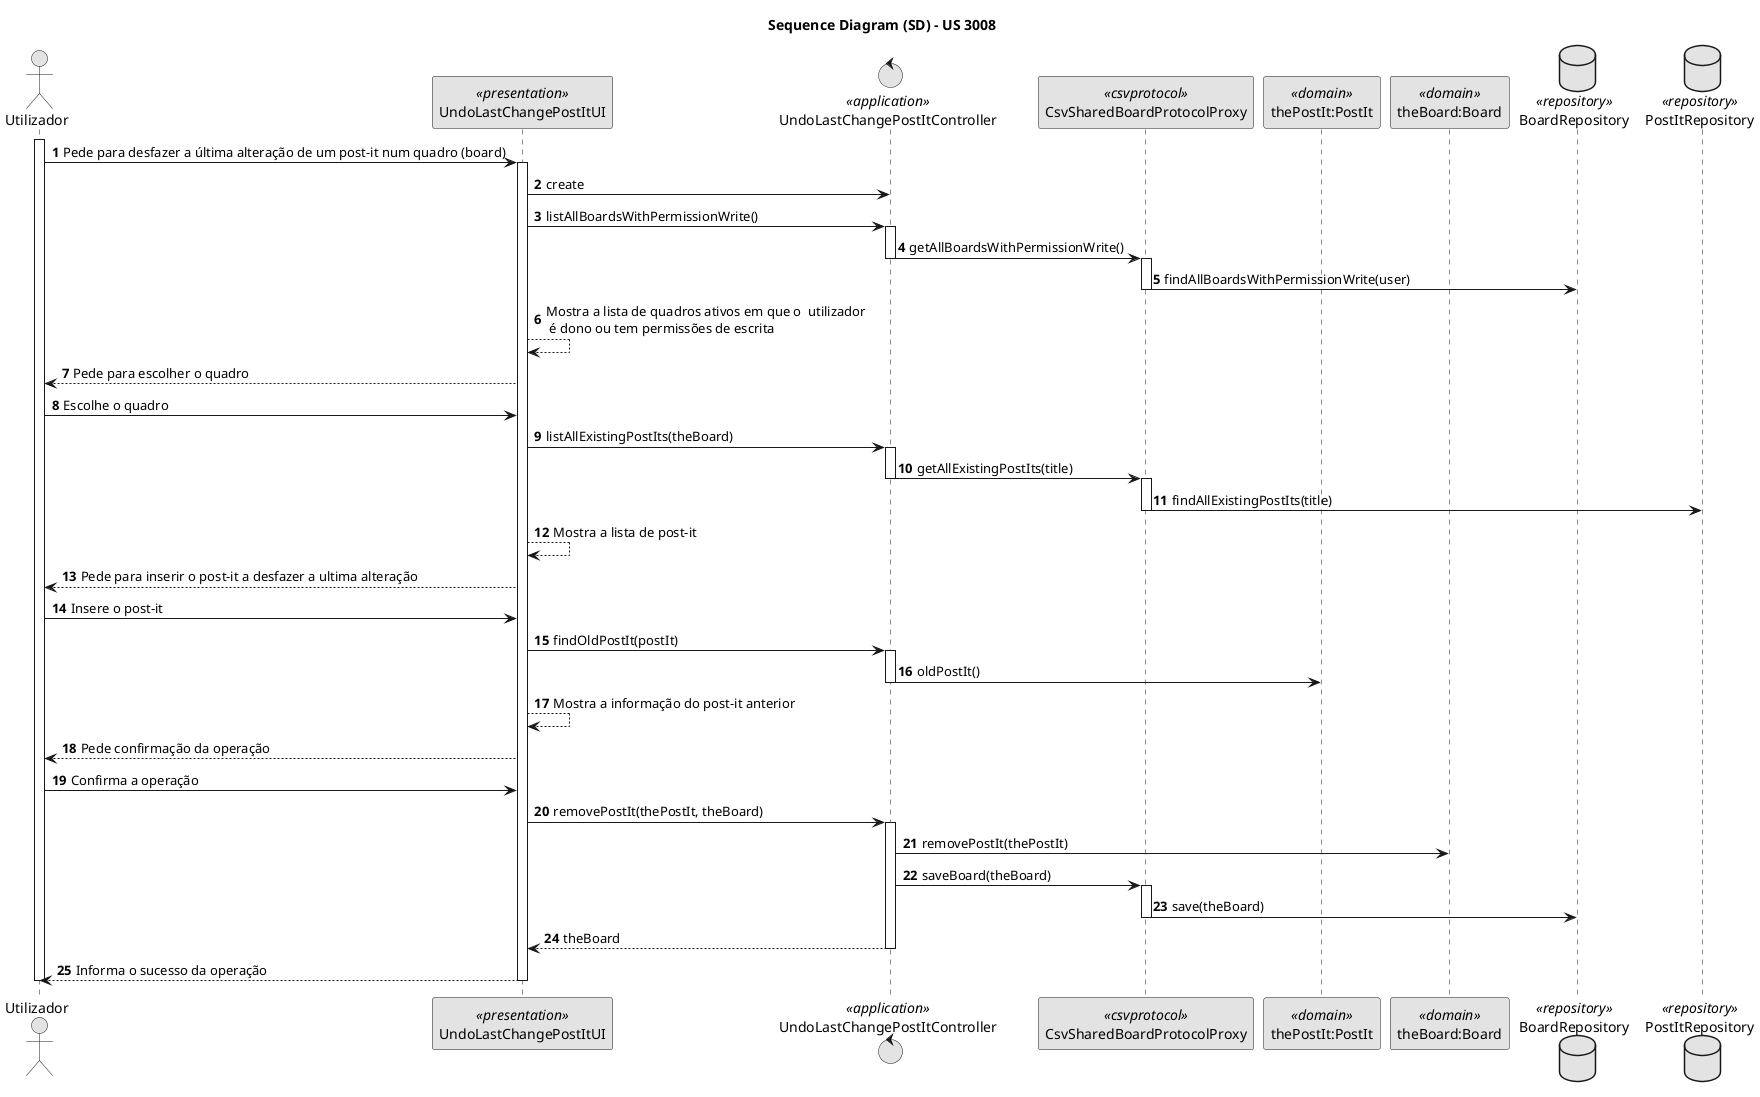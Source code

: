 @startuml
skinparam monochrome true
skinparam packageStyle rectangle
skinparam shadowing false

title Sequence Diagram (SD) - US 3008
autonumber

actor Utilizador as Actor
participant UndoLastChangePostItUI as UI <<presentation>>
control UndoLastChangePostItController as Controller <<application>>
participant CsvSharedBoardProtocolProxy as Proxy <<csvprotocol>>
participant "thePostIt:PostIt" as PostItDomain <<domain>>
participant "theBoard:Board" as BoardDomain <<domain>>
database BoardRepository as BoardRepository <<repository>>
database PostItRepository as PostItRepository <<repository>>

activate Actor
    Actor -> UI : Pede para desfazer a última alteração de um post-it num quadro (board)
    activate UI
        UI -> Controller : create
        UI -> Controller : listAllBoardsWithPermissionWrite()

        activate Controller
            Controller -> Proxy : getAllBoardsWithPermissionWrite()
        deactivate Controller
        activate Proxy
            Proxy -> BoardRepository : findAllBoardsWithPermissionWrite(user)
        deactivate Proxy

    UI --> UI : Mostra a lista de quadros ativos em que o  utilizador \n é dono ou tem permissões de escrita

    UI --> Actor : Pede para escolher o quadro

    Actor -> UI : Escolhe o quadro

        deactivate Controller

        UI -> Controller : listAllExistingPostIts(theBoard)
        activate Controller
            Controller -> Proxy : getAllExistingPostIts(title)
        deactivate Controller
        activate Proxy
            Proxy -> PostItRepository : findAllExistingPostIts(title)
        deactivate Proxy

    UI --> UI : Mostra a lista de post-it

    UI --> Actor : Pede para inserir o post-it a desfazer a ultima alteração

    Actor -> UI : Insere o post-it
    UI -> Controller : findOldPostIt(postIt)

    activate Controller
    Controller -> PostItDomain : oldPostIt()
    deactivate Controller

    UI --> UI : Mostra a informação do post-it anterior

    UI --> Actor : Pede confirmação da operação

    Actor -> UI : Confirma a operação
    UI -> Controller : removePostIt(thePostIt, theBoard)

    activate Controller
        Controller -> BoardDomain : removePostIt(thePostIt)
        Controller -> Proxy : saveBoard(theBoard)

        activate Proxy
            Proxy -> BoardRepository : save(theBoard)
        deactivate Proxy

        Controller --> UI : theBoard
     deactivate Controller

    UI --> Actor : Informa o sucesso da operação
    deactivate UI
deactivate Actor

@enduml